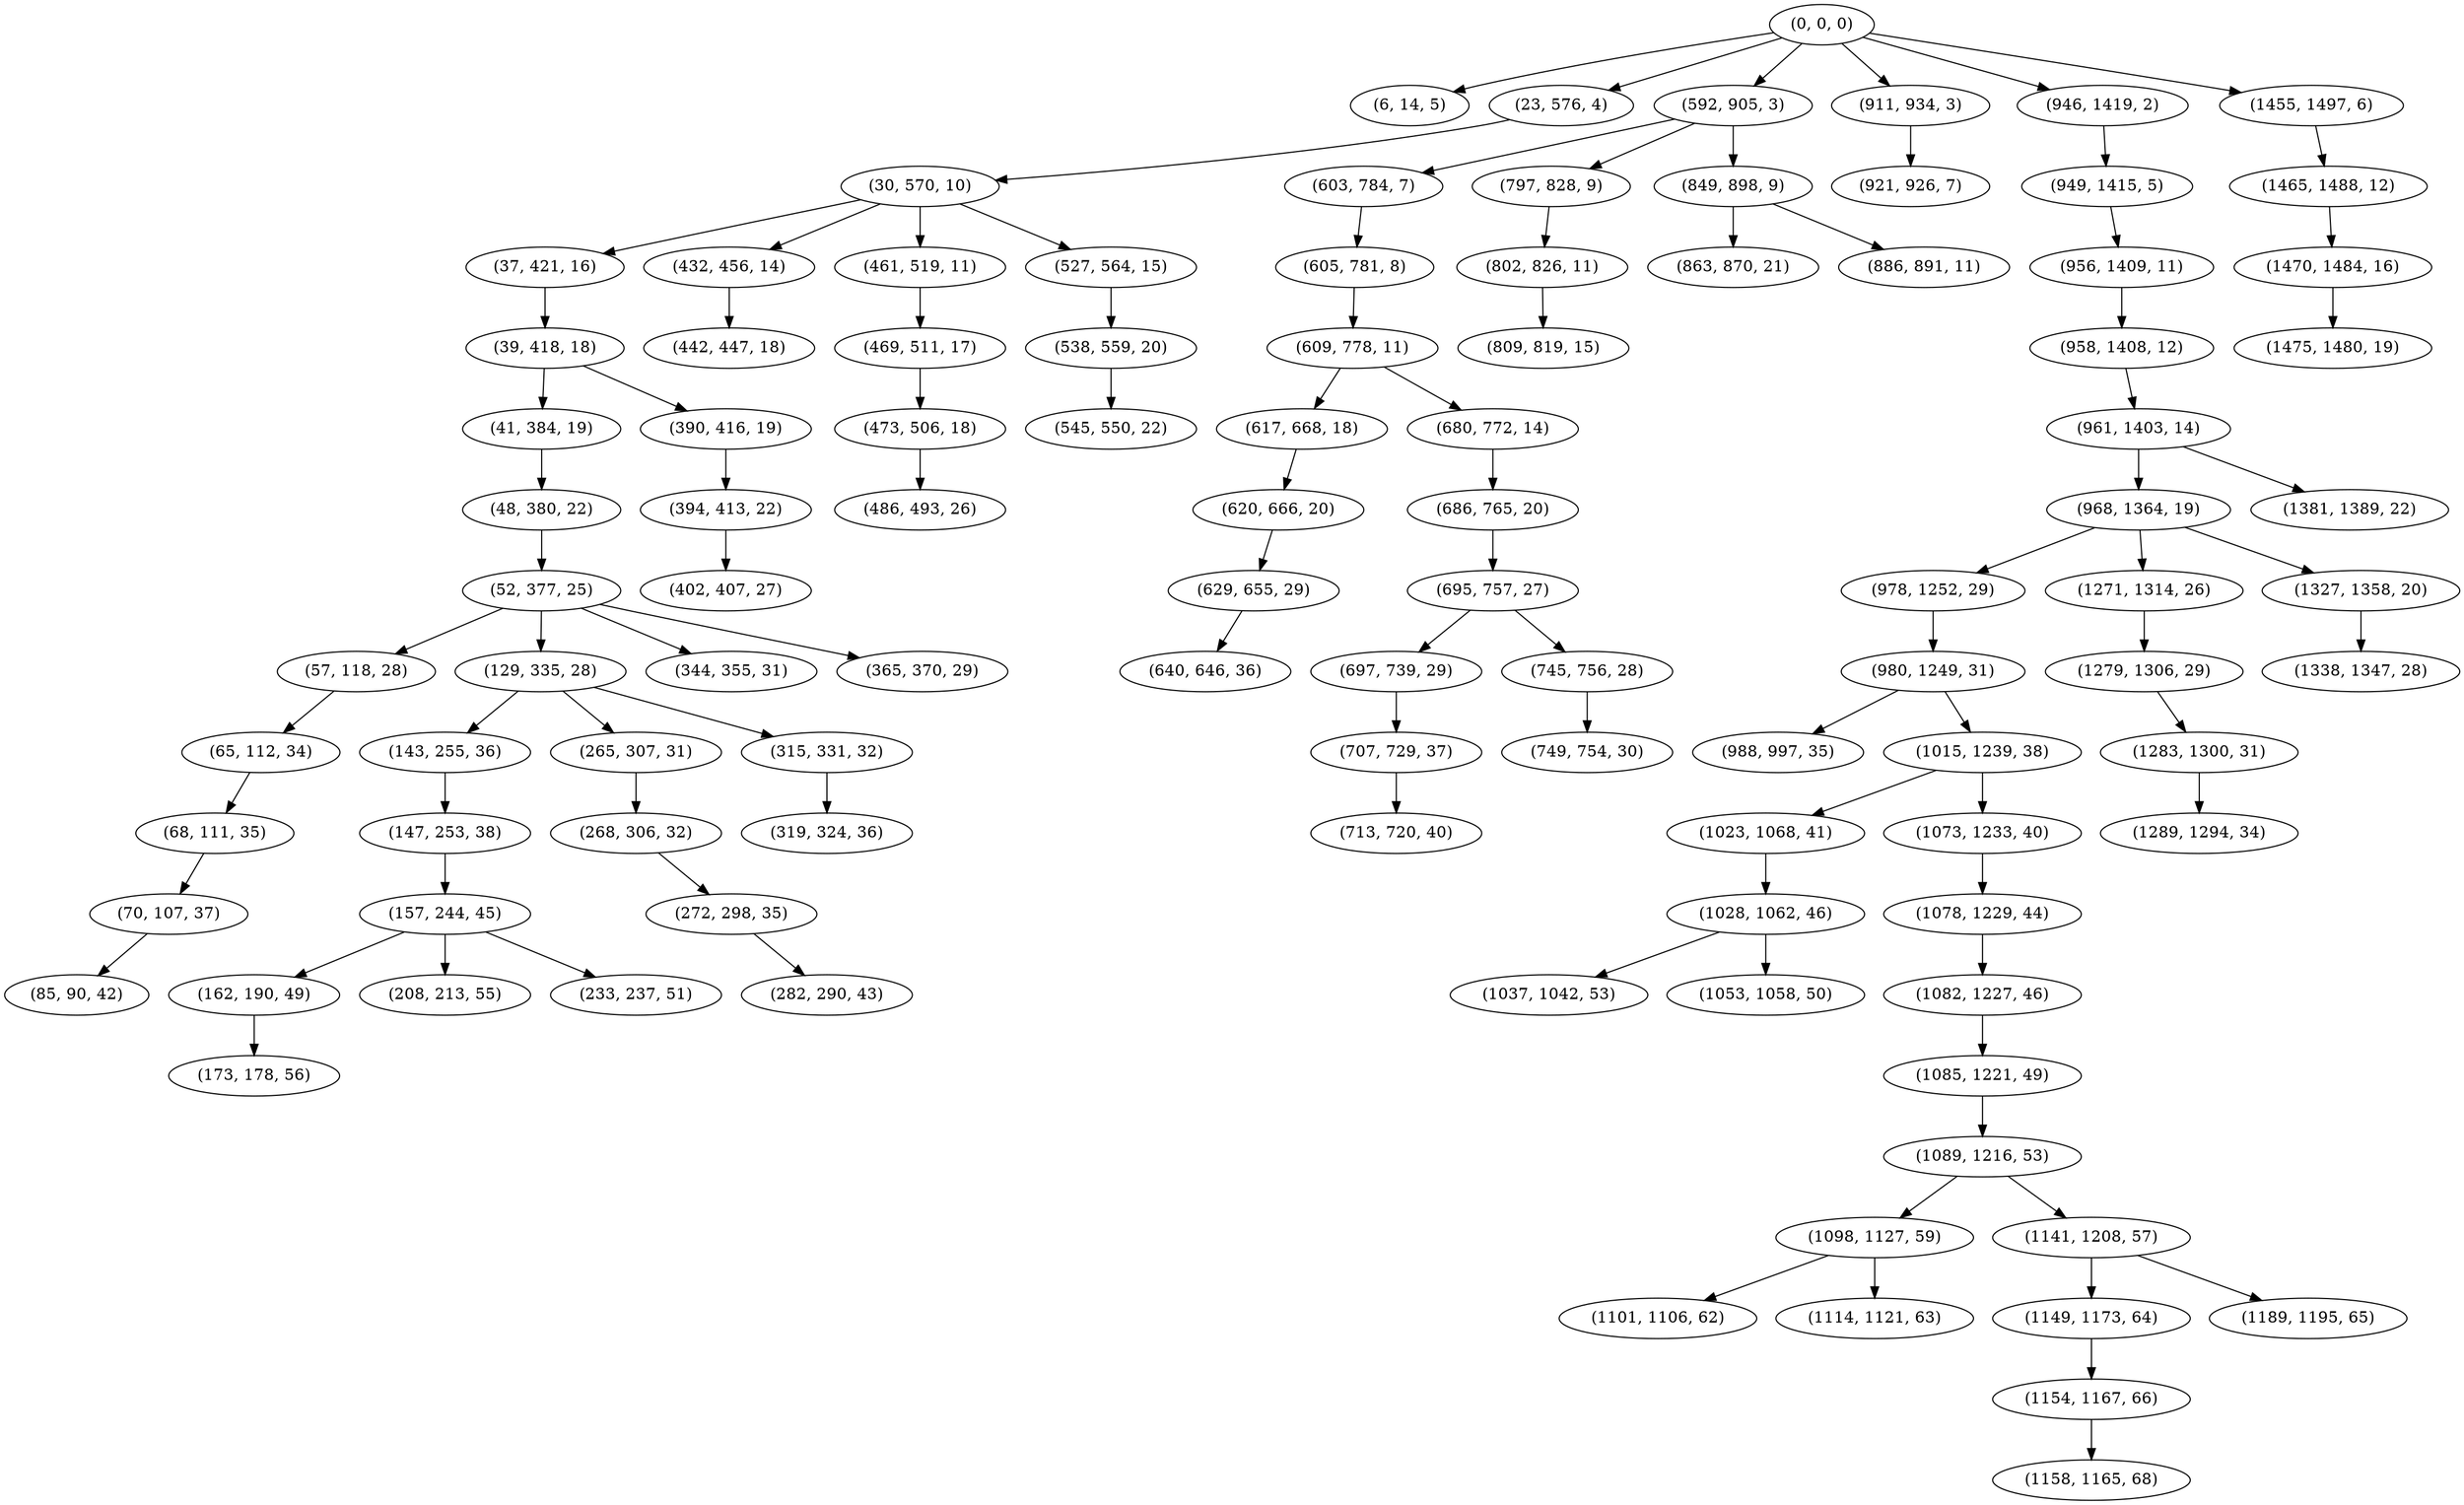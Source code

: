 digraph tree {
    "(0, 0, 0)";
    "(6, 14, 5)";
    "(23, 576, 4)";
    "(30, 570, 10)";
    "(37, 421, 16)";
    "(39, 418, 18)";
    "(41, 384, 19)";
    "(48, 380, 22)";
    "(52, 377, 25)";
    "(57, 118, 28)";
    "(65, 112, 34)";
    "(68, 111, 35)";
    "(70, 107, 37)";
    "(85, 90, 42)";
    "(129, 335, 28)";
    "(143, 255, 36)";
    "(147, 253, 38)";
    "(157, 244, 45)";
    "(162, 190, 49)";
    "(173, 178, 56)";
    "(208, 213, 55)";
    "(233, 237, 51)";
    "(265, 307, 31)";
    "(268, 306, 32)";
    "(272, 298, 35)";
    "(282, 290, 43)";
    "(315, 331, 32)";
    "(319, 324, 36)";
    "(344, 355, 31)";
    "(365, 370, 29)";
    "(390, 416, 19)";
    "(394, 413, 22)";
    "(402, 407, 27)";
    "(432, 456, 14)";
    "(442, 447, 18)";
    "(461, 519, 11)";
    "(469, 511, 17)";
    "(473, 506, 18)";
    "(486, 493, 26)";
    "(527, 564, 15)";
    "(538, 559, 20)";
    "(545, 550, 22)";
    "(592, 905, 3)";
    "(603, 784, 7)";
    "(605, 781, 8)";
    "(609, 778, 11)";
    "(617, 668, 18)";
    "(620, 666, 20)";
    "(629, 655, 29)";
    "(640, 646, 36)";
    "(680, 772, 14)";
    "(686, 765, 20)";
    "(695, 757, 27)";
    "(697, 739, 29)";
    "(707, 729, 37)";
    "(713, 720, 40)";
    "(745, 756, 28)";
    "(749, 754, 30)";
    "(797, 828, 9)";
    "(802, 826, 11)";
    "(809, 819, 15)";
    "(849, 898, 9)";
    "(863, 870, 21)";
    "(886, 891, 11)";
    "(911, 934, 3)";
    "(921, 926, 7)";
    "(946, 1419, 2)";
    "(949, 1415, 5)";
    "(956, 1409, 11)";
    "(958, 1408, 12)";
    "(961, 1403, 14)";
    "(968, 1364, 19)";
    "(978, 1252, 29)";
    "(980, 1249, 31)";
    "(988, 997, 35)";
    "(1015, 1239, 38)";
    "(1023, 1068, 41)";
    "(1028, 1062, 46)";
    "(1037, 1042, 53)";
    "(1053, 1058, 50)";
    "(1073, 1233, 40)";
    "(1078, 1229, 44)";
    "(1082, 1227, 46)";
    "(1085, 1221, 49)";
    "(1089, 1216, 53)";
    "(1098, 1127, 59)";
    "(1101, 1106, 62)";
    "(1114, 1121, 63)";
    "(1141, 1208, 57)";
    "(1149, 1173, 64)";
    "(1154, 1167, 66)";
    "(1158, 1165, 68)";
    "(1189, 1195, 65)";
    "(1271, 1314, 26)";
    "(1279, 1306, 29)";
    "(1283, 1300, 31)";
    "(1289, 1294, 34)";
    "(1327, 1358, 20)";
    "(1338, 1347, 28)";
    "(1381, 1389, 22)";
    "(1455, 1497, 6)";
    "(1465, 1488, 12)";
    "(1470, 1484, 16)";
    "(1475, 1480, 19)";
    "(0, 0, 0)" -> "(6, 14, 5)";
    "(0, 0, 0)" -> "(23, 576, 4)";
    "(0, 0, 0)" -> "(592, 905, 3)";
    "(0, 0, 0)" -> "(911, 934, 3)";
    "(0, 0, 0)" -> "(946, 1419, 2)";
    "(0, 0, 0)" -> "(1455, 1497, 6)";
    "(23, 576, 4)" -> "(30, 570, 10)";
    "(30, 570, 10)" -> "(37, 421, 16)";
    "(30, 570, 10)" -> "(432, 456, 14)";
    "(30, 570, 10)" -> "(461, 519, 11)";
    "(30, 570, 10)" -> "(527, 564, 15)";
    "(37, 421, 16)" -> "(39, 418, 18)";
    "(39, 418, 18)" -> "(41, 384, 19)";
    "(39, 418, 18)" -> "(390, 416, 19)";
    "(41, 384, 19)" -> "(48, 380, 22)";
    "(48, 380, 22)" -> "(52, 377, 25)";
    "(52, 377, 25)" -> "(57, 118, 28)";
    "(52, 377, 25)" -> "(129, 335, 28)";
    "(52, 377, 25)" -> "(344, 355, 31)";
    "(52, 377, 25)" -> "(365, 370, 29)";
    "(57, 118, 28)" -> "(65, 112, 34)";
    "(65, 112, 34)" -> "(68, 111, 35)";
    "(68, 111, 35)" -> "(70, 107, 37)";
    "(70, 107, 37)" -> "(85, 90, 42)";
    "(129, 335, 28)" -> "(143, 255, 36)";
    "(129, 335, 28)" -> "(265, 307, 31)";
    "(129, 335, 28)" -> "(315, 331, 32)";
    "(143, 255, 36)" -> "(147, 253, 38)";
    "(147, 253, 38)" -> "(157, 244, 45)";
    "(157, 244, 45)" -> "(162, 190, 49)";
    "(157, 244, 45)" -> "(208, 213, 55)";
    "(157, 244, 45)" -> "(233, 237, 51)";
    "(162, 190, 49)" -> "(173, 178, 56)";
    "(265, 307, 31)" -> "(268, 306, 32)";
    "(268, 306, 32)" -> "(272, 298, 35)";
    "(272, 298, 35)" -> "(282, 290, 43)";
    "(315, 331, 32)" -> "(319, 324, 36)";
    "(390, 416, 19)" -> "(394, 413, 22)";
    "(394, 413, 22)" -> "(402, 407, 27)";
    "(432, 456, 14)" -> "(442, 447, 18)";
    "(461, 519, 11)" -> "(469, 511, 17)";
    "(469, 511, 17)" -> "(473, 506, 18)";
    "(473, 506, 18)" -> "(486, 493, 26)";
    "(527, 564, 15)" -> "(538, 559, 20)";
    "(538, 559, 20)" -> "(545, 550, 22)";
    "(592, 905, 3)" -> "(603, 784, 7)";
    "(592, 905, 3)" -> "(797, 828, 9)";
    "(592, 905, 3)" -> "(849, 898, 9)";
    "(603, 784, 7)" -> "(605, 781, 8)";
    "(605, 781, 8)" -> "(609, 778, 11)";
    "(609, 778, 11)" -> "(617, 668, 18)";
    "(609, 778, 11)" -> "(680, 772, 14)";
    "(617, 668, 18)" -> "(620, 666, 20)";
    "(620, 666, 20)" -> "(629, 655, 29)";
    "(629, 655, 29)" -> "(640, 646, 36)";
    "(680, 772, 14)" -> "(686, 765, 20)";
    "(686, 765, 20)" -> "(695, 757, 27)";
    "(695, 757, 27)" -> "(697, 739, 29)";
    "(695, 757, 27)" -> "(745, 756, 28)";
    "(697, 739, 29)" -> "(707, 729, 37)";
    "(707, 729, 37)" -> "(713, 720, 40)";
    "(745, 756, 28)" -> "(749, 754, 30)";
    "(797, 828, 9)" -> "(802, 826, 11)";
    "(802, 826, 11)" -> "(809, 819, 15)";
    "(849, 898, 9)" -> "(863, 870, 21)";
    "(849, 898, 9)" -> "(886, 891, 11)";
    "(911, 934, 3)" -> "(921, 926, 7)";
    "(946, 1419, 2)" -> "(949, 1415, 5)";
    "(949, 1415, 5)" -> "(956, 1409, 11)";
    "(956, 1409, 11)" -> "(958, 1408, 12)";
    "(958, 1408, 12)" -> "(961, 1403, 14)";
    "(961, 1403, 14)" -> "(968, 1364, 19)";
    "(961, 1403, 14)" -> "(1381, 1389, 22)";
    "(968, 1364, 19)" -> "(978, 1252, 29)";
    "(968, 1364, 19)" -> "(1271, 1314, 26)";
    "(968, 1364, 19)" -> "(1327, 1358, 20)";
    "(978, 1252, 29)" -> "(980, 1249, 31)";
    "(980, 1249, 31)" -> "(988, 997, 35)";
    "(980, 1249, 31)" -> "(1015, 1239, 38)";
    "(1015, 1239, 38)" -> "(1023, 1068, 41)";
    "(1015, 1239, 38)" -> "(1073, 1233, 40)";
    "(1023, 1068, 41)" -> "(1028, 1062, 46)";
    "(1028, 1062, 46)" -> "(1037, 1042, 53)";
    "(1028, 1062, 46)" -> "(1053, 1058, 50)";
    "(1073, 1233, 40)" -> "(1078, 1229, 44)";
    "(1078, 1229, 44)" -> "(1082, 1227, 46)";
    "(1082, 1227, 46)" -> "(1085, 1221, 49)";
    "(1085, 1221, 49)" -> "(1089, 1216, 53)";
    "(1089, 1216, 53)" -> "(1098, 1127, 59)";
    "(1089, 1216, 53)" -> "(1141, 1208, 57)";
    "(1098, 1127, 59)" -> "(1101, 1106, 62)";
    "(1098, 1127, 59)" -> "(1114, 1121, 63)";
    "(1141, 1208, 57)" -> "(1149, 1173, 64)";
    "(1141, 1208, 57)" -> "(1189, 1195, 65)";
    "(1149, 1173, 64)" -> "(1154, 1167, 66)";
    "(1154, 1167, 66)" -> "(1158, 1165, 68)";
    "(1271, 1314, 26)" -> "(1279, 1306, 29)";
    "(1279, 1306, 29)" -> "(1283, 1300, 31)";
    "(1283, 1300, 31)" -> "(1289, 1294, 34)";
    "(1327, 1358, 20)" -> "(1338, 1347, 28)";
    "(1455, 1497, 6)" -> "(1465, 1488, 12)";
    "(1465, 1488, 12)" -> "(1470, 1484, 16)";
    "(1470, 1484, 16)" -> "(1475, 1480, 19)";
}
